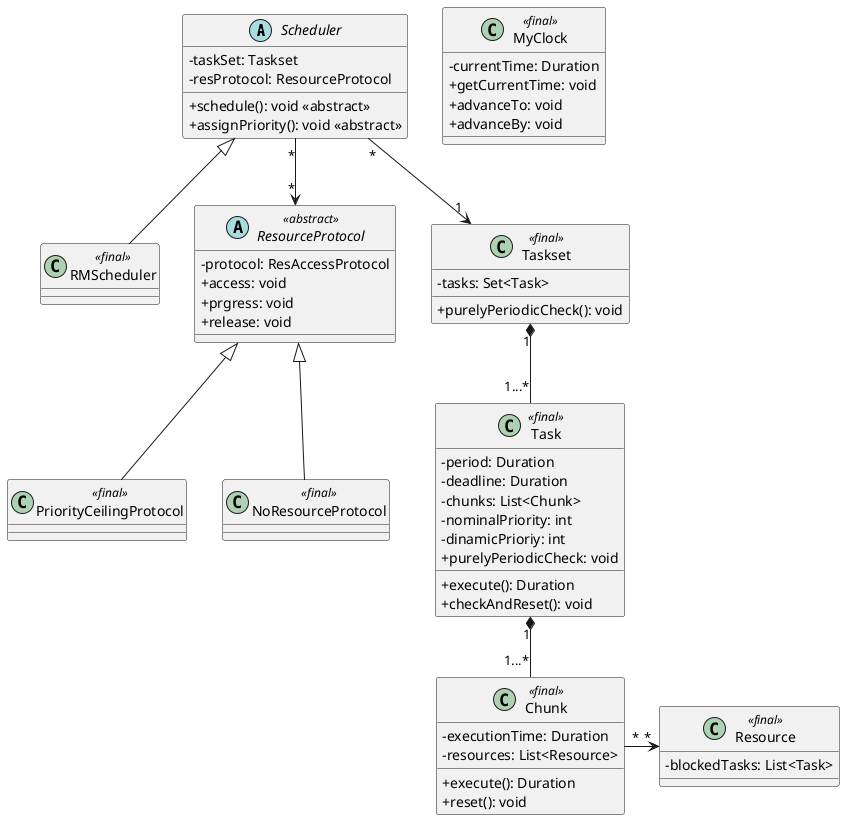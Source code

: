@startuml class diagram
skinparam classAttributeIconSize 0

' classi
abstract class Scheduler {
    - taskSet: Taskset
    - resProtocol: ResourceProtocol
    + schedule(): void <<abstract>>
    + assignPriority(): void <<abstract>>
}

class MyClock <<final>> {
    - currentTime: Duration
    + getCurrentTime: void
    + advanceTo: void
    + advanceBy: void
}

class RMScheduler <<final>> {
}

abstract class ResourceProtocol <<abstract>> {
    - protocol: ResAccessProtocol
    + access: void
    + prgress: void
    + release: void
}

class PriorityCeilingProtocol <<final>> {
}

class NoResourceProtocol <<final>> {
}

class Resource <<final>> {
    - blockedTasks: List<Task>
}

class Taskset <<final>> {
    - tasks: Set<Task>
    + purelyPeriodicCheck(): void
}

class Task <<final>> {
    - period: Duration
    - deadline: Duration
    - chunks: List<Chunk>
    - nominalPriority: int
    - dinamicPrioriy: int
    + execute(): Duration
    + checkAndReset(): void
    + purelyPeriodicCheck: void
}

class Chunk <<final>> {
    - executionTime: Duration
    - resources: List<Resource>
    + execute(): Duration
    + reset(): void
}

' relazioni
Scheduler <|-- RMScheduler
Scheduler "*" --> "*" ResourceProtocol
ResourceProtocol <|-- PriorityCeilingProtocol
ResourceProtocol <|-- NoResourceProtocol
Scheduler "*" --> "1" Taskset
Taskset "1" *-- "1...*" Task
Task "1" *-- "1...*" Chunk
Chunk "*" -> "*" Resource


@enduml